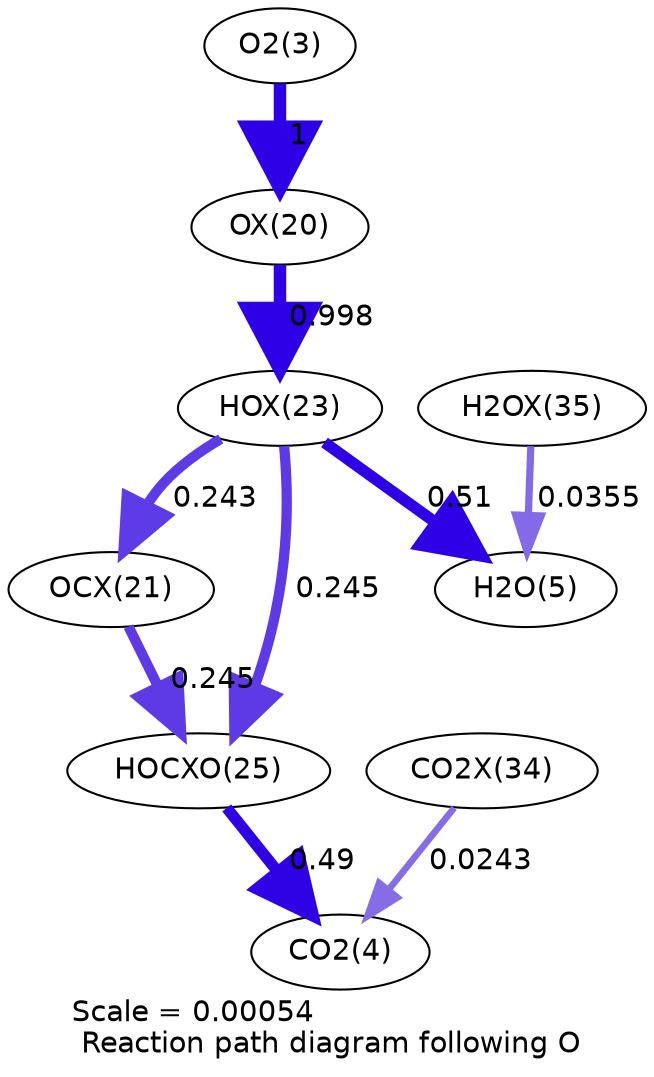 digraph reaction_paths {
center=1;
s5 -> s24[fontname="Helvetica", penwidth=6, arrowsize=3, color="0.7, 1.5, 0.9"
, label=" 1"];
s24 -> s27[fontname="Helvetica", penwidth=6, arrowsize=3, color="0.7, 1.5, 0.9"
, label=" 0.998"];
s27 -> s7[fontname="Helvetica", penwidth=5.49, arrowsize=2.75, color="0.7, 1.01, 0.9"
, label=" 0.51"];
s27 -> s25[fontname="Helvetica", penwidth=4.93, arrowsize=2.47, color="0.7, 0.743, 0.9"
, label=" 0.243"];
s27 -> s29[fontname="Helvetica", penwidth=4.94, arrowsize=2.47, color="0.7, 0.745, 0.9"
, label=" 0.245"];
s34 -> s7[fontname="Helvetica", penwidth=3.48, arrowsize=1.74, color="0.7, 0.536, 0.9"
, label=" 0.0355"];
s25 -> s29[fontname="Helvetica", penwidth=4.94, arrowsize=2.47, color="0.7, 0.745, 0.9"
, label=" 0.245"];
s29 -> s6[fontname="Helvetica", penwidth=5.46, arrowsize=2.73, color="0.7, 0.99, 0.9"
, label=" 0.49"];
s33 -> s6[fontname="Helvetica", penwidth=3.19, arrowsize=1.6, color="0.7, 0.524, 0.9"
, label=" 0.0243"];
s5 [ fontname="Helvetica", label="O2(3)"];
s6 [ fontname="Helvetica", label="CO2(4)"];
s7 [ fontname="Helvetica", label="H2O(5)"];
s24 [ fontname="Helvetica", label="OX(20)"];
s25 [ fontname="Helvetica", label="OCX(21)"];
s27 [ fontname="Helvetica", label="HOX(23)"];
s29 [ fontname="Helvetica", label="HOCXO(25)"];
s33 [ fontname="Helvetica", label="CO2X(34)"];
s34 [ fontname="Helvetica", label="H2OX(35)"];
 label = "Scale = 0.00054\l Reaction path diagram following O";
 fontname = "Helvetica";
}
